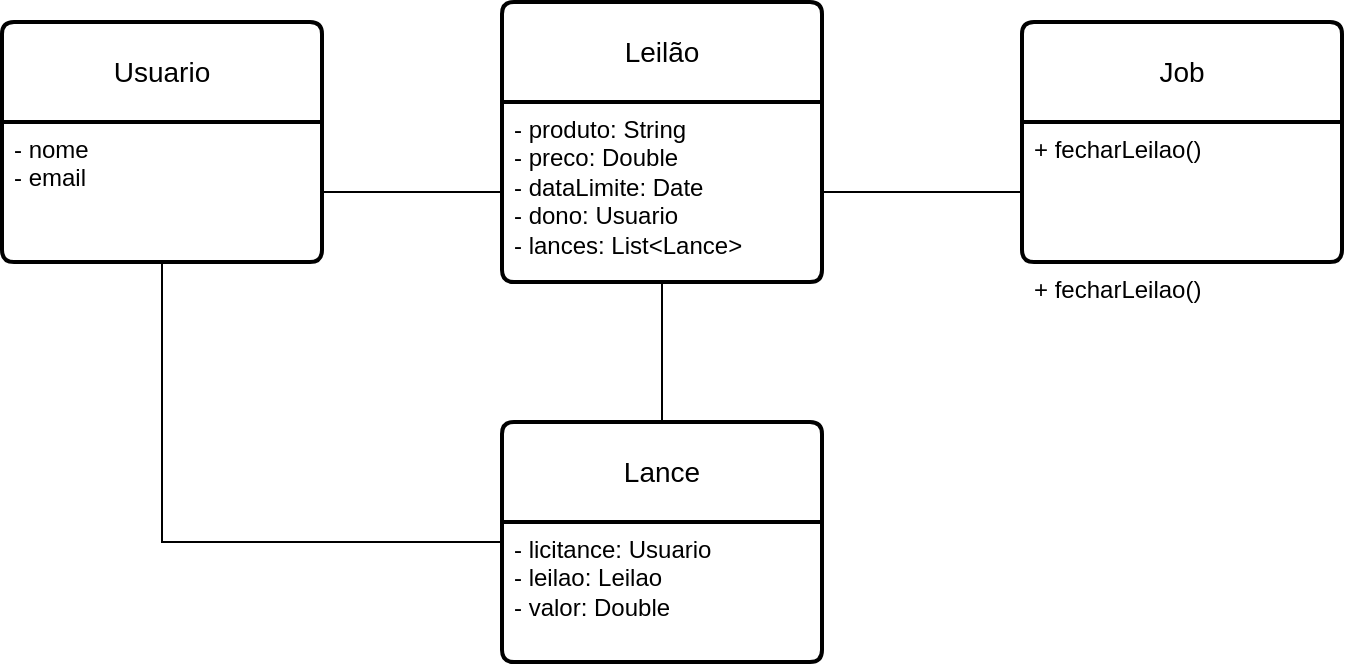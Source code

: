 <mxfile version="24.7.6">
  <diagram name="Página-1" id="W3xKsNbPkZjYu2I3jKGl">
    <mxGraphModel dx="986" dy="524" grid="1" gridSize="10" guides="1" tooltips="1" connect="1" arrows="1" fold="1" page="1" pageScale="1" pageWidth="827" pageHeight="1169" math="0" shadow="0">
      <root>
        <mxCell id="0" />
        <mxCell id="1" parent="0" />
        <mxCell id="Ld4WtpvGC46x2ErBH1Qj-1" value="Leilão" style="swimlane;childLayout=stackLayout;horizontal=1;startSize=50;horizontalStack=0;rounded=1;fontSize=14;fontStyle=0;strokeWidth=2;resizeParent=0;resizeLast=1;shadow=0;dashed=0;align=center;arcSize=4;whiteSpace=wrap;html=1;" vertex="1" parent="1">
          <mxGeometry x="320" y="40" width="160" height="140" as="geometry" />
        </mxCell>
        <mxCell id="Ld4WtpvGC46x2ErBH1Qj-2" value="- produto: String&lt;div&gt;- preco: Double&lt;/div&gt;&lt;div&gt;- dataLimite: Date&lt;/div&gt;&lt;div&gt;- dono: Usuario&lt;/div&gt;&lt;div&gt;- lances: List&amp;lt;Lance&amp;gt;&lt;/div&gt;" style="align=left;strokeColor=none;fillColor=none;spacingLeft=4;fontSize=12;verticalAlign=top;resizable=0;rotatable=0;part=1;html=1;" vertex="1" parent="Ld4WtpvGC46x2ErBH1Qj-1">
          <mxGeometry y="50" width="160" height="90" as="geometry" />
        </mxCell>
        <mxCell id="Ld4WtpvGC46x2ErBH1Qj-5" value="Usuario" style="swimlane;childLayout=stackLayout;horizontal=1;startSize=50;horizontalStack=0;rounded=1;fontSize=14;fontStyle=0;strokeWidth=2;resizeParent=0;resizeLast=1;shadow=0;dashed=0;align=center;arcSize=4;whiteSpace=wrap;html=1;" vertex="1" parent="1">
          <mxGeometry x="70" y="50" width="160" height="120" as="geometry" />
        </mxCell>
        <mxCell id="Ld4WtpvGC46x2ErBH1Qj-6" value="- nome&lt;div&gt;- email&lt;/div&gt;" style="align=left;strokeColor=none;fillColor=none;spacingLeft=4;fontSize=12;verticalAlign=top;resizable=0;rotatable=0;part=1;html=1;" vertex="1" parent="Ld4WtpvGC46x2ErBH1Qj-5">
          <mxGeometry y="50" width="160" height="70" as="geometry" />
        </mxCell>
        <mxCell id="Ld4WtpvGC46x2ErBH1Qj-9" value="Lance" style="swimlane;childLayout=stackLayout;horizontal=1;startSize=50;horizontalStack=0;rounded=1;fontSize=14;fontStyle=0;strokeWidth=2;resizeParent=0;resizeLast=1;shadow=0;dashed=0;align=center;arcSize=4;whiteSpace=wrap;html=1;" vertex="1" parent="1">
          <mxGeometry x="320" y="250" width="160" height="120" as="geometry" />
        </mxCell>
        <mxCell id="Ld4WtpvGC46x2ErBH1Qj-10" value="- licitance: Usuario&lt;div&gt;- leilao: Leilao&lt;/div&gt;&lt;div&gt;- valor: Double&lt;/div&gt;" style="align=left;strokeColor=none;fillColor=none;spacingLeft=4;fontSize=12;verticalAlign=top;resizable=0;rotatable=0;part=1;html=1;" vertex="1" parent="Ld4WtpvGC46x2ErBH1Qj-9">
          <mxGeometry y="50" width="160" height="70" as="geometry" />
        </mxCell>
        <mxCell id="Ld4WtpvGC46x2ErBH1Qj-11" value="Job" style="swimlane;childLayout=stackLayout;horizontal=1;startSize=50;horizontalStack=0;rounded=1;fontSize=14;fontStyle=0;strokeWidth=2;resizeParent=0;resizeLast=1;shadow=0;dashed=0;align=center;arcSize=4;whiteSpace=wrap;html=1;" vertex="1" parent="1">
          <mxGeometry x="580" y="50" width="160" height="120" as="geometry" />
        </mxCell>
        <mxCell id="Ld4WtpvGC46x2ErBH1Qj-14" value="+ fecharLeilao()" style="align=left;strokeColor=none;fillColor=none;spacingLeft=4;fontSize=12;verticalAlign=top;resizable=0;rotatable=0;part=1;html=1;" vertex="1" parent="Ld4WtpvGC46x2ErBH1Qj-11">
          <mxGeometry y="50" width="160" height="70" as="geometry" />
        </mxCell>
        <mxCell id="Ld4WtpvGC46x2ErBH1Qj-12" value="+ fecharLeilao()" style="align=left;strokeColor=none;fillColor=none;spacingLeft=4;fontSize=12;verticalAlign=top;resizable=0;rotatable=0;part=1;html=1;" vertex="1" parent="Ld4WtpvGC46x2ErBH1Qj-11">
          <mxGeometry y="120" width="160" as="geometry" />
        </mxCell>
        <mxCell id="Ld4WtpvGC46x2ErBH1Qj-21" value="" style="endArrow=none;html=1;rounded=0;" edge="1" parent="1" source="Ld4WtpvGC46x2ErBH1Qj-2" target="Ld4WtpvGC46x2ErBH1Qj-9">
          <mxGeometry relative="1" as="geometry">
            <mxPoint x="330" y="160" as="sourcePoint" />
            <mxPoint x="490" y="160" as="targetPoint" />
          </mxGeometry>
        </mxCell>
        <mxCell id="Ld4WtpvGC46x2ErBH1Qj-22" value="" style="resizable=0;html=1;whiteSpace=wrap;align=left;verticalAlign=bottom;" connectable="0" vertex="1" parent="Ld4WtpvGC46x2ErBH1Qj-21">
          <mxGeometry x="-1" relative="1" as="geometry" />
        </mxCell>
        <mxCell id="Ld4WtpvGC46x2ErBH1Qj-23" value="" style="resizable=0;html=1;whiteSpace=wrap;align=right;verticalAlign=bottom;" connectable="0" vertex="1" parent="Ld4WtpvGC46x2ErBH1Qj-21">
          <mxGeometry x="1" relative="1" as="geometry" />
        </mxCell>
        <mxCell id="Ld4WtpvGC46x2ErBH1Qj-24" value="" style="endArrow=none;html=1;rounded=0;" edge="1" parent="1" source="Ld4WtpvGC46x2ErBH1Qj-14" target="Ld4WtpvGC46x2ErBH1Qj-2">
          <mxGeometry relative="1" as="geometry">
            <mxPoint x="410" y="190" as="sourcePoint" />
            <mxPoint x="410" y="290" as="targetPoint" />
          </mxGeometry>
        </mxCell>
        <mxCell id="Ld4WtpvGC46x2ErBH1Qj-25" value="" style="resizable=0;html=1;whiteSpace=wrap;align=left;verticalAlign=bottom;" connectable="0" vertex="1" parent="Ld4WtpvGC46x2ErBH1Qj-24">
          <mxGeometry x="-1" relative="1" as="geometry" />
        </mxCell>
        <mxCell id="Ld4WtpvGC46x2ErBH1Qj-26" value="" style="resizable=0;html=1;whiteSpace=wrap;align=right;verticalAlign=bottom;" connectable="0" vertex="1" parent="Ld4WtpvGC46x2ErBH1Qj-24">
          <mxGeometry x="1" relative="1" as="geometry" />
        </mxCell>
        <mxCell id="Ld4WtpvGC46x2ErBH1Qj-27" value="" style="endArrow=none;html=1;rounded=0;" edge="1" parent="1" source="Ld4WtpvGC46x2ErBH1Qj-6" target="Ld4WtpvGC46x2ErBH1Qj-2">
          <mxGeometry relative="1" as="geometry">
            <mxPoint x="610" y="145" as="sourcePoint" />
            <mxPoint x="490" y="145" as="targetPoint" />
          </mxGeometry>
        </mxCell>
        <mxCell id="Ld4WtpvGC46x2ErBH1Qj-28" value="" style="resizable=0;html=1;whiteSpace=wrap;align=left;verticalAlign=bottom;" connectable="0" vertex="1" parent="Ld4WtpvGC46x2ErBH1Qj-27">
          <mxGeometry x="-1" relative="1" as="geometry" />
        </mxCell>
        <mxCell id="Ld4WtpvGC46x2ErBH1Qj-29" value="" style="resizable=0;html=1;whiteSpace=wrap;align=right;verticalAlign=bottom;" connectable="0" vertex="1" parent="Ld4WtpvGC46x2ErBH1Qj-27">
          <mxGeometry x="1" relative="1" as="geometry" />
        </mxCell>
        <mxCell id="Ld4WtpvGC46x2ErBH1Qj-30" value="" style="endArrow=none;html=1;rounded=0;" edge="1" parent="1" source="Ld4WtpvGC46x2ErBH1Qj-6" target="Ld4WtpvGC46x2ErBH1Qj-9">
          <mxGeometry relative="1" as="geometry">
            <mxPoint x="240" y="145" as="sourcePoint" />
            <mxPoint x="330" y="145" as="targetPoint" />
            <Array as="points">
              <mxPoint x="150" y="310" />
            </Array>
          </mxGeometry>
        </mxCell>
        <mxCell id="Ld4WtpvGC46x2ErBH1Qj-31" value="" style="resizable=0;html=1;whiteSpace=wrap;align=left;verticalAlign=bottom;" connectable="0" vertex="1" parent="Ld4WtpvGC46x2ErBH1Qj-30">
          <mxGeometry x="-1" relative="1" as="geometry" />
        </mxCell>
        <mxCell id="Ld4WtpvGC46x2ErBH1Qj-32" value="" style="resizable=0;html=1;whiteSpace=wrap;align=right;verticalAlign=bottom;" connectable="0" vertex="1" parent="Ld4WtpvGC46x2ErBH1Qj-30">
          <mxGeometry x="1" relative="1" as="geometry" />
        </mxCell>
      </root>
    </mxGraphModel>
  </diagram>
</mxfile>
